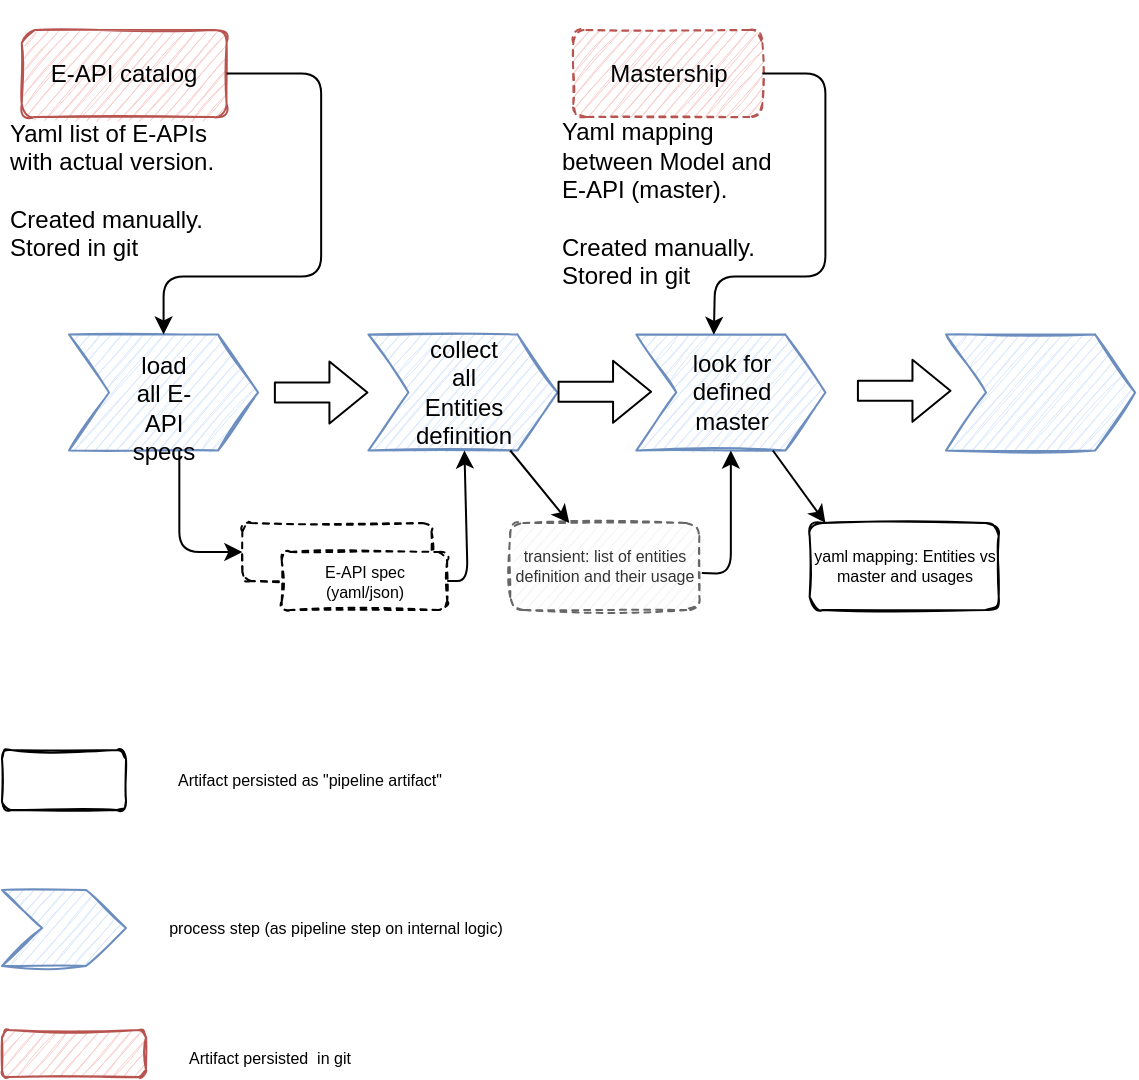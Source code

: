<mxfile version="14.4.9" type="github">
  <diagram id="voI2Fx-TkHVR7nMWsgeB" name="Page-1">
    <mxGraphModel dx="1185" dy="762" grid="1" gridSize="10" guides="1" tooltips="1" connect="1" arrows="1" fold="1" page="1" pageScale="1" pageWidth="850" pageHeight="1100" math="0" shadow="0">
      <root>
        <mxCell id="0" />
        <mxCell id="1" parent="0" />
        <mxCell id="3v-iVwUYb84ODQkk1H-Q-44" value="" style="group;container=1;" vertex="1" connectable="0" parent="1">
          <mxGeometry x="30" y="190" width="520" height="290" as="geometry" />
        </mxCell>
        <mxCell id="3v-iVwUYb84ODQkk1H-Q-1" value="" style="rounded=1;whiteSpace=wrap;html=1;sketch=1;dashed=1;" vertex="1" parent="3v-iVwUYb84ODQkk1H-Q-44">
          <mxGeometry x="118.182" y="246.5" width="94.545" height="29" as="geometry" />
        </mxCell>
        <mxCell id="3v-iVwUYb84ODQkk1H-Q-3" value="transient: list of entities definition and their usage" style="rounded=1;whiteSpace=wrap;html=1;sketch=1;dashed=1;fillColor=#f5f5f5;strokeColor=#666666;fontColor=#333333;fontSize=8;" vertex="1" parent="3v-iVwUYb84ODQkk1H-Q-44">
          <mxGeometry x="252.121" y="246.5" width="94.545" height="43.5" as="geometry" />
        </mxCell>
        <mxCell id="3v-iVwUYb84ODQkk1H-Q-7" value="" style="group" vertex="1" connectable="0" parent="3v-iVwUYb84ODQkk1H-Q-44">
          <mxGeometry width="110.303" height="116" as="geometry" />
        </mxCell>
        <mxCell id="3v-iVwUYb84ODQkk1H-Q-4" value="E-API catalog" style="rounded=1;whiteSpace=wrap;html=1;sketch=1;fillColor=#f8cecc;strokeColor=#b85450;" vertex="1" parent="3v-iVwUYb84ODQkk1H-Q-7">
          <mxGeometry x="7.879" width="102.424" height="43.5" as="geometry" />
        </mxCell>
        <mxCell id="3v-iVwUYb84ODQkk1H-Q-5" value="Yaml list of E-APIs with actual version.&lt;br&gt;&lt;br&gt;Created manually.&lt;br&gt;Stored in git" style="text;html=1;strokeColor=none;fillColor=none;align=left;verticalAlign=middle;whiteSpace=wrap;rounded=0;dashed=1;sketch=1;" vertex="1" parent="3v-iVwUYb84ODQkk1H-Q-7">
          <mxGeometry y="43.5" width="110.303" height="72.5" as="geometry" />
        </mxCell>
        <mxCell id="3v-iVwUYb84ODQkk1H-Q-8" value="" style="group" vertex="1" connectable="0" parent="3v-iVwUYb84ODQkk1H-Q-44">
          <mxGeometry x="228.485" width="110.303" height="123.25" as="geometry" />
        </mxCell>
        <mxCell id="3v-iVwUYb84ODQkk1H-Q-16" value="" style="group" vertex="1" connectable="0" parent="3v-iVwUYb84ODQkk1H-Q-8">
          <mxGeometry x="94.545" y="-14.5" width="110.303" height="123.25" as="geometry" />
        </mxCell>
        <mxCell id="3v-iVwUYb84ODQkk1H-Q-2" value="Mastership" style="rounded=1;whiteSpace=wrap;html=1;sketch=1;dashed=1;fillColor=#f8cecc;strokeColor=#b85450;" vertex="1" parent="3v-iVwUYb84ODQkk1H-Q-16">
          <mxGeometry x="-39.394" y="14.5" width="94.545" height="43.5" as="geometry" />
        </mxCell>
        <mxCell id="3v-iVwUYb84ODQkk1H-Q-6" value="Yaml mapping between Model and E-API (master).&lt;br&gt;&lt;br&gt;Created manually.&lt;br&gt;Stored in git" style="text;html=1;strokeColor=none;fillColor=none;align=left;verticalAlign=middle;whiteSpace=wrap;rounded=0;dashed=1;sketch=1;" vertex="1" parent="3v-iVwUYb84ODQkk1H-Q-16">
          <mxGeometry x="-47.273" y="65.25" width="110.303" height="72.5" as="geometry" />
        </mxCell>
        <mxCell id="3v-iVwUYb84ODQkk1H-Q-11" value="" style="shape=step;perimeter=stepPerimeter;whiteSpace=wrap;html=1;fixedSize=1;sketch=1;align=left;fillColor=#dae8fc;strokeColor=#6c8ebf;" vertex="1" parent="3v-iVwUYb84ODQkk1H-Q-44">
          <mxGeometry x="31.515" y="152.25" width="94.545" height="58" as="geometry" />
        </mxCell>
        <mxCell id="3v-iVwUYb84ODQkk1H-Q-12" value="load all E-API specs" style="text;html=1;strokeColor=none;fillColor=none;align=center;verticalAlign=middle;whiteSpace=wrap;rounded=0;dashed=1;sketch=1;" vertex="1" parent="3v-iVwUYb84ODQkk1H-Q-44">
          <mxGeometry x="63.03" y="181.25" width="31.515" height="14.5" as="geometry" />
        </mxCell>
        <mxCell id="3v-iVwUYb84ODQkk1H-Q-17" value="E-API spec (yaml/json)" style="rounded=1;whiteSpace=wrap;html=1;sketch=1;align=center;fontSize=8;dashed=1;" vertex="1" parent="3v-iVwUYb84ODQkk1H-Q-44">
          <mxGeometry x="137.879" y="261" width="82.727" height="29" as="geometry" />
        </mxCell>
        <mxCell id="3v-iVwUYb84ODQkk1H-Q-18" value="" style="endArrow=classic;html=1;entryX=0;entryY=0.5;entryDx=0;entryDy=0;" edge="1" parent="3v-iVwUYb84ODQkk1H-Q-44" target="3v-iVwUYb84ODQkk1H-Q-1">
          <mxGeometry width="50" height="50" relative="1" as="geometry">
            <mxPoint x="86.667" y="210.25" as="sourcePoint" />
            <mxPoint x="126.061" y="174" as="targetPoint" />
            <Array as="points">
              <mxPoint x="86.667" y="261" />
            </Array>
          </mxGeometry>
        </mxCell>
        <mxCell id="3v-iVwUYb84ODQkk1H-Q-19" value="" style="endArrow=classic;html=1;exitX=1;exitY=0.5;exitDx=0;exitDy=0;entryX=0.5;entryY=0;entryDx=0;entryDy=0;" edge="1" parent="3v-iVwUYb84ODQkk1H-Q-44" source="3v-iVwUYb84ODQkk1H-Q-4" target="3v-iVwUYb84ODQkk1H-Q-11">
          <mxGeometry width="50" height="50" relative="1" as="geometry">
            <mxPoint x="165.455" y="181.25" as="sourcePoint" />
            <mxPoint x="204.848" y="145" as="targetPoint" />
            <Array as="points">
              <mxPoint x="157.576" y="21.75" />
              <mxPoint x="157.576" y="123.25" />
              <mxPoint x="78.788" y="123.25" />
            </Array>
          </mxGeometry>
        </mxCell>
        <mxCell id="3v-iVwUYb84ODQkk1H-Q-20" value="" style="shape=step;perimeter=stepPerimeter;whiteSpace=wrap;html=1;fixedSize=1;sketch=1;align=left;fillColor=#dae8fc;strokeColor=#6c8ebf;" vertex="1" parent="3v-iVwUYb84ODQkk1H-Q-44">
          <mxGeometry x="181.212" y="152.25" width="94.545" height="58" as="geometry" />
        </mxCell>
        <mxCell id="3v-iVwUYb84ODQkk1H-Q-21" value="collect all Entities definition" style="text;html=1;strokeColor=none;fillColor=none;align=center;verticalAlign=middle;whiteSpace=wrap;rounded=0;dashed=1;sketch=1;" vertex="1" parent="3v-iVwUYb84ODQkk1H-Q-44">
          <mxGeometry x="212.727" y="174" width="31.515" height="14.5" as="geometry" />
        </mxCell>
        <mxCell id="3v-iVwUYb84ODQkk1H-Q-25" value="" style="endArrow=classic;html=1;exitX=1;exitY=0.5;exitDx=0;exitDy=0;" edge="1" parent="3v-iVwUYb84ODQkk1H-Q-44" source="3v-iVwUYb84ODQkk1H-Q-17" target="3v-iVwUYb84ODQkk1H-Q-20">
          <mxGeometry width="50" height="50" relative="1" as="geometry">
            <mxPoint x="228.485" y="261" as="sourcePoint" />
            <mxPoint x="267.879" y="224.75" as="targetPoint" />
            <Array as="points">
              <mxPoint x="230.848" y="275.5" />
            </Array>
          </mxGeometry>
        </mxCell>
        <mxCell id="3v-iVwUYb84ODQkk1H-Q-29" value="" style="shape=step;perimeter=stepPerimeter;whiteSpace=wrap;html=1;fixedSize=1;sketch=1;align=left;fillColor=#dae8fc;strokeColor=#6c8ebf;" vertex="1" parent="3v-iVwUYb84ODQkk1H-Q-44">
          <mxGeometry x="315.152" y="152.25" width="94.545" height="58" as="geometry" />
        </mxCell>
        <mxCell id="3v-iVwUYb84ODQkk1H-Q-34" value="" style="shape=flexArrow;endArrow=classic;html=1;" edge="1" parent="3v-iVwUYb84ODQkk1H-Q-44">
          <mxGeometry width="50" height="50" relative="1" as="geometry">
            <mxPoint x="133.939" y="181.25" as="sourcePoint" />
            <mxPoint x="181.212" y="181.25" as="targetPoint" />
          </mxGeometry>
        </mxCell>
        <mxCell id="3v-iVwUYb84ODQkk1H-Q-35" value="" style="endArrow=classic;html=1;exitX=0.75;exitY=1;exitDx=0;exitDy=0;" edge="1" parent="3v-iVwUYb84ODQkk1H-Q-44" source="3v-iVwUYb84ODQkk1H-Q-20" target="3v-iVwUYb84ODQkk1H-Q-3">
          <mxGeometry width="50" height="50" relative="1" as="geometry">
            <mxPoint x="260" y="253.75" as="sourcePoint" />
            <mxPoint x="299.394" y="217.5" as="targetPoint" />
          </mxGeometry>
        </mxCell>
        <mxCell id="3v-iVwUYb84ODQkk1H-Q-36" value="" style="endArrow=classic;html=1;exitX=1.013;exitY=0.575;exitDx=0;exitDy=0;exitPerimeter=0;" edge="1" parent="3v-iVwUYb84ODQkk1H-Q-44" source="3v-iVwUYb84ODQkk1H-Q-3" target="3v-iVwUYb84ODQkk1H-Q-29">
          <mxGeometry width="50" height="50" relative="1" as="geometry">
            <mxPoint x="386.061" y="268.25" as="sourcePoint" />
            <mxPoint x="425.455" y="232" as="targetPoint" />
            <Array as="points">
              <mxPoint x="362.424" y="271.875" />
            </Array>
          </mxGeometry>
        </mxCell>
        <mxCell id="3v-iVwUYb84ODQkk1H-Q-37" value="" style="shape=flexArrow;endArrow=classic;html=1;" edge="1" parent="3v-iVwUYb84ODQkk1H-Q-44">
          <mxGeometry width="50" height="50" relative="1" as="geometry">
            <mxPoint x="275.758" y="180.902" as="sourcePoint" />
            <mxPoint x="323.03" y="180.902" as="targetPoint" />
          </mxGeometry>
        </mxCell>
        <mxCell id="3v-iVwUYb84ODQkk1H-Q-38" value="look for defined master" style="text;html=1;strokeColor=none;fillColor=none;align=center;verticalAlign=middle;whiteSpace=wrap;rounded=0;dashed=1;sketch=1;" vertex="1" parent="3v-iVwUYb84ODQkk1H-Q-44">
          <mxGeometry x="346.667" y="174" width="31.515" height="14.5" as="geometry" />
        </mxCell>
        <mxCell id="3v-iVwUYb84ODQkk1H-Q-39" value="" style="endArrow=classic;html=1;exitX=1;exitY=0.5;exitDx=0;exitDy=0;entryX=0.41;entryY=0.003;entryDx=0;entryDy=0;entryPerimeter=0;" edge="1" parent="3v-iVwUYb84ODQkk1H-Q-44" source="3v-iVwUYb84ODQkk1H-Q-2" target="3v-iVwUYb84ODQkk1H-Q-29">
          <mxGeometry width="50" height="50" relative="1" as="geometry">
            <mxPoint x="433.333" y="43.5" as="sourcePoint" />
            <mxPoint x="472.727" y="7.25" as="targetPoint" />
            <Array as="points">
              <mxPoint x="409.697" y="21.75" />
              <mxPoint x="409.697" y="123.25" />
              <mxPoint x="354.545" y="123.25" />
            </Array>
          </mxGeometry>
        </mxCell>
        <mxCell id="3v-iVwUYb84ODQkk1H-Q-40" value="" style="endArrow=classic;html=1;" edge="1" parent="3v-iVwUYb84ODQkk1H-Q-44" source="3v-iVwUYb84ODQkk1H-Q-29">
          <mxGeometry width="50" height="50" relative="1" as="geometry">
            <mxPoint x="409.697" y="217.5" as="sourcePoint" />
            <mxPoint x="409.697" y="246.5" as="targetPoint" />
          </mxGeometry>
        </mxCell>
        <mxCell id="3v-iVwUYb84ODQkk1H-Q-41" value="yaml mapping: Entities vs master and usages" style="rounded=1;whiteSpace=wrap;html=1;sketch=1;align=center;fontSize=8;" vertex="1" parent="3v-iVwUYb84ODQkk1H-Q-44">
          <mxGeometry x="401.818" y="246.5" width="94.545" height="43.5" as="geometry" />
        </mxCell>
        <mxCell id="3v-iVwUYb84ODQkk1H-Q-46" value="" style="shape=flexArrow;endArrow=classic;html=1;" edge="1" parent="3v-iVwUYb84ODQkk1H-Q-44">
          <mxGeometry width="50" height="50" relative="1" as="geometry">
            <mxPoint x="425.458" y="180.412" as="sourcePoint" />
            <mxPoint x="472.73" y="180.412" as="targetPoint" />
          </mxGeometry>
        </mxCell>
        <mxCell id="3v-iVwUYb84ODQkk1H-Q-42" value="" style="shape=step;perimeter=stepPerimeter;whiteSpace=wrap;html=1;fixedSize=1;sketch=1;align=left;fillColor=#dae8fc;strokeColor=#6c8ebf;" vertex="1" parent="1">
          <mxGeometry x="500.005" y="342.25" width="94.545" height="58" as="geometry" />
        </mxCell>
        <mxCell id="3v-iVwUYb84ODQkk1H-Q-47" value="" style="rounded=1;whiteSpace=wrap;html=1;sketch=1;fontSize=8;align=center;" vertex="1" parent="1">
          <mxGeometry x="28" y="550" width="62" height="30" as="geometry" />
        </mxCell>
        <mxCell id="3v-iVwUYb84ODQkk1H-Q-49" value="" style="shape=step;perimeter=stepPerimeter;whiteSpace=wrap;html=1;fixedSize=1;sketch=1;align=left;fillColor=#dae8fc;strokeColor=#6c8ebf;" vertex="1" parent="1">
          <mxGeometry x="28" y="620" width="62" height="38" as="geometry" />
        </mxCell>
        <mxCell id="3v-iVwUYb84ODQkk1H-Q-50" value="process step (as pipeline step on internal logic)" style="text;html=1;strokeColor=none;fillColor=none;align=center;verticalAlign=middle;whiteSpace=wrap;rounded=0;sketch=1;fontSize=8;" vertex="1" parent="1">
          <mxGeometry x="100" y="629" width="190" height="20" as="geometry" />
        </mxCell>
        <mxCell id="3v-iVwUYb84ODQkk1H-Q-53" value="Artifact persisted as &quot;pipeline artifact&quot;" style="text;html=1;strokeColor=none;fillColor=none;align=center;verticalAlign=middle;whiteSpace=wrap;rounded=0;dashed=1;sketch=1;fontSize=8;" vertex="1" parent="1">
          <mxGeometry x="90" y="555" width="184" height="20" as="geometry" />
        </mxCell>
        <mxCell id="3v-iVwUYb84ODQkk1H-Q-54" value="" style="rounded=1;whiteSpace=wrap;html=1;sketch=1;fillColor=#f8cecc;strokeColor=#b85450;" vertex="1" parent="1">
          <mxGeometry x="28" y="690" width="72" height="23.5" as="geometry" />
        </mxCell>
        <mxCell id="3v-iVwUYb84ODQkk1H-Q-55" value="Artifact persisted&amp;nbsp; in git" style="text;html=1;strokeColor=none;fillColor=none;align=center;verticalAlign=middle;whiteSpace=wrap;rounded=0;dashed=1;sketch=1;fontSize=8;" vertex="1" parent="1">
          <mxGeometry x="70" y="693.5" width="184" height="20" as="geometry" />
        </mxCell>
      </root>
    </mxGraphModel>
  </diagram>
</mxfile>
